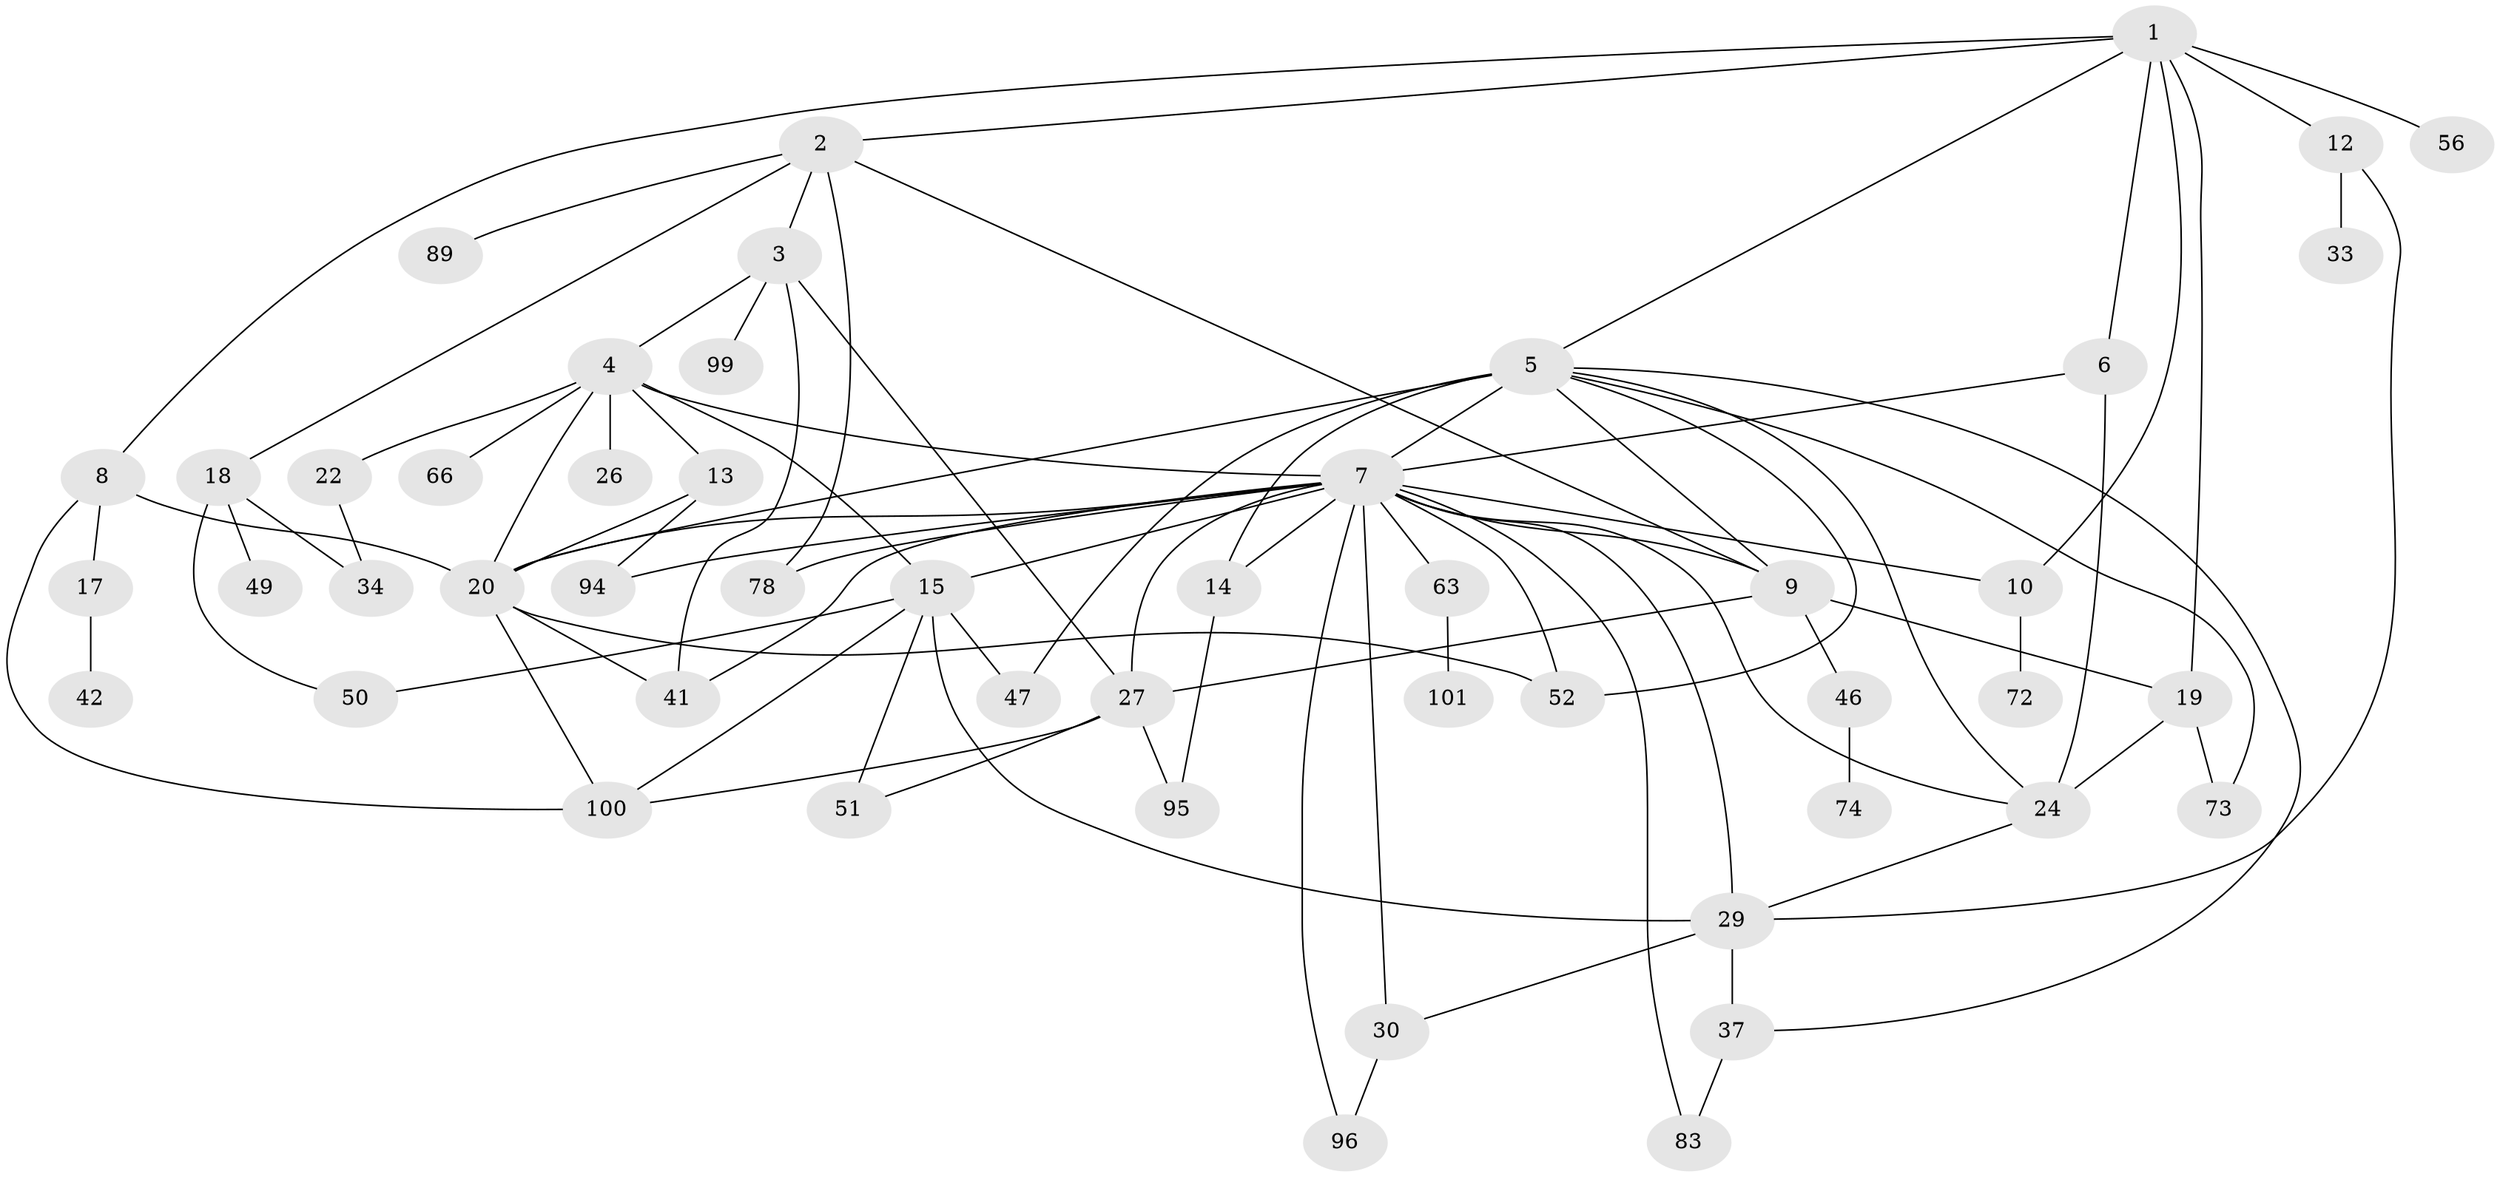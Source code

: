 // original degree distribution, {8: 0.019801980198019802, 6: 0.0594059405940594, 5: 0.06930693069306931, 9: 0.009900990099009901, 3: 0.15841584158415842, 7: 0.0297029702970297, 2: 0.2871287128712871, 4: 0.1188118811881188, 1: 0.24752475247524752}
// Generated by graph-tools (version 1.1) at 2025/16/03/04/25 18:16:57]
// undirected, 50 vertices, 88 edges
graph export_dot {
graph [start="1"]
  node [color=gray90,style=filled];
  1;
  2;
  3;
  4;
  5 [super="+62+28"];
  6 [super="+61+71"];
  7 [super="+38+43+70+48"];
  8 [super="+23"];
  9 [super="+11"];
  10 [super="+80+16+39+77"];
  12 [super="+36"];
  13 [super="+65"];
  14 [super="+90"];
  15 [super="+21"];
  17;
  18;
  19 [super="+53+35+60"];
  20 [super="+55"];
  22 [super="+92+82"];
  24 [super="+87+75"];
  26;
  27 [super="+31"];
  29 [super="+67"];
  30 [super="+93"];
  33;
  34 [super="+54"];
  37;
  41;
  42;
  46;
  47;
  49;
  50;
  51;
  52 [super="+84"];
  56 [super="+69"];
  63;
  66;
  72;
  73 [super="+79"];
  74;
  78;
  83;
  89;
  94;
  95;
  96 [super="+98"];
  99;
  100;
  101;
  1 -- 2;
  1 -- 5;
  1 -- 6;
  1 -- 8;
  1 -- 10;
  1 -- 12;
  1 -- 19;
  1 -- 56;
  2 -- 3;
  2 -- 9;
  2 -- 18;
  2 -- 78;
  2 -- 89;
  3 -- 4;
  3 -- 27;
  3 -- 41;
  3 -- 99;
  4 -- 7 [weight=2];
  4 -- 13;
  4 -- 15;
  4 -- 20;
  4 -- 22;
  4 -- 26;
  4 -- 66;
  5 -- 24;
  5 -- 73;
  5 -- 20 [weight=3];
  5 -- 52;
  5 -- 7 [weight=3];
  5 -- 37;
  5 -- 9;
  5 -- 14;
  5 -- 47;
  6 -- 7;
  6 -- 24 [weight=2];
  7 -- 14;
  7 -- 96;
  7 -- 83;
  7 -- 52;
  7 -- 94;
  7 -- 30 [weight=2];
  7 -- 63;
  7 -- 9;
  7 -- 20;
  7 -- 10 [weight=2];
  7 -- 41;
  7 -- 78;
  7 -- 15;
  7 -- 24;
  7 -- 27;
  7 -- 29;
  8 -- 17;
  8 -- 100;
  8 -- 20;
  9 -- 46;
  9 -- 27;
  9 -- 19;
  10 -- 72;
  12 -- 33;
  12 -- 29;
  13 -- 20;
  13 -- 94;
  14 -- 95;
  15 -- 100;
  15 -- 50;
  15 -- 51;
  15 -- 29;
  15 -- 47;
  17 -- 42;
  18 -- 49;
  18 -- 50;
  18 -- 34;
  19 -- 73;
  19 -- 24;
  20 -- 100;
  20 -- 41;
  20 -- 52;
  22 -- 34;
  24 -- 29;
  27 -- 100;
  27 -- 51;
  27 -- 95;
  29 -- 30;
  29 -- 37;
  30 -- 96;
  37 -- 83;
  46 -- 74;
  63 -- 101;
}
